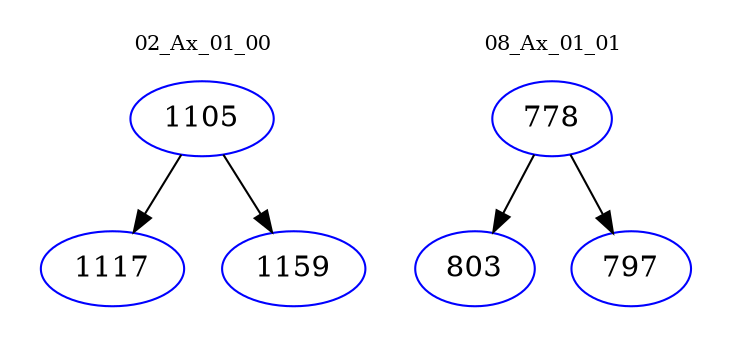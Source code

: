 digraph{
subgraph cluster_0 {
color = white
label = "02_Ax_01_00";
fontsize=10;
T0_1105 [label="1105", color="blue"]
T0_1105 -> T0_1117 [color="black"]
T0_1117 [label="1117", color="blue"]
T0_1105 -> T0_1159 [color="black"]
T0_1159 [label="1159", color="blue"]
}
subgraph cluster_1 {
color = white
label = "08_Ax_01_01";
fontsize=10;
T1_778 [label="778", color="blue"]
T1_778 -> T1_803 [color="black"]
T1_803 [label="803", color="blue"]
T1_778 -> T1_797 [color="black"]
T1_797 [label="797", color="blue"]
}
}
